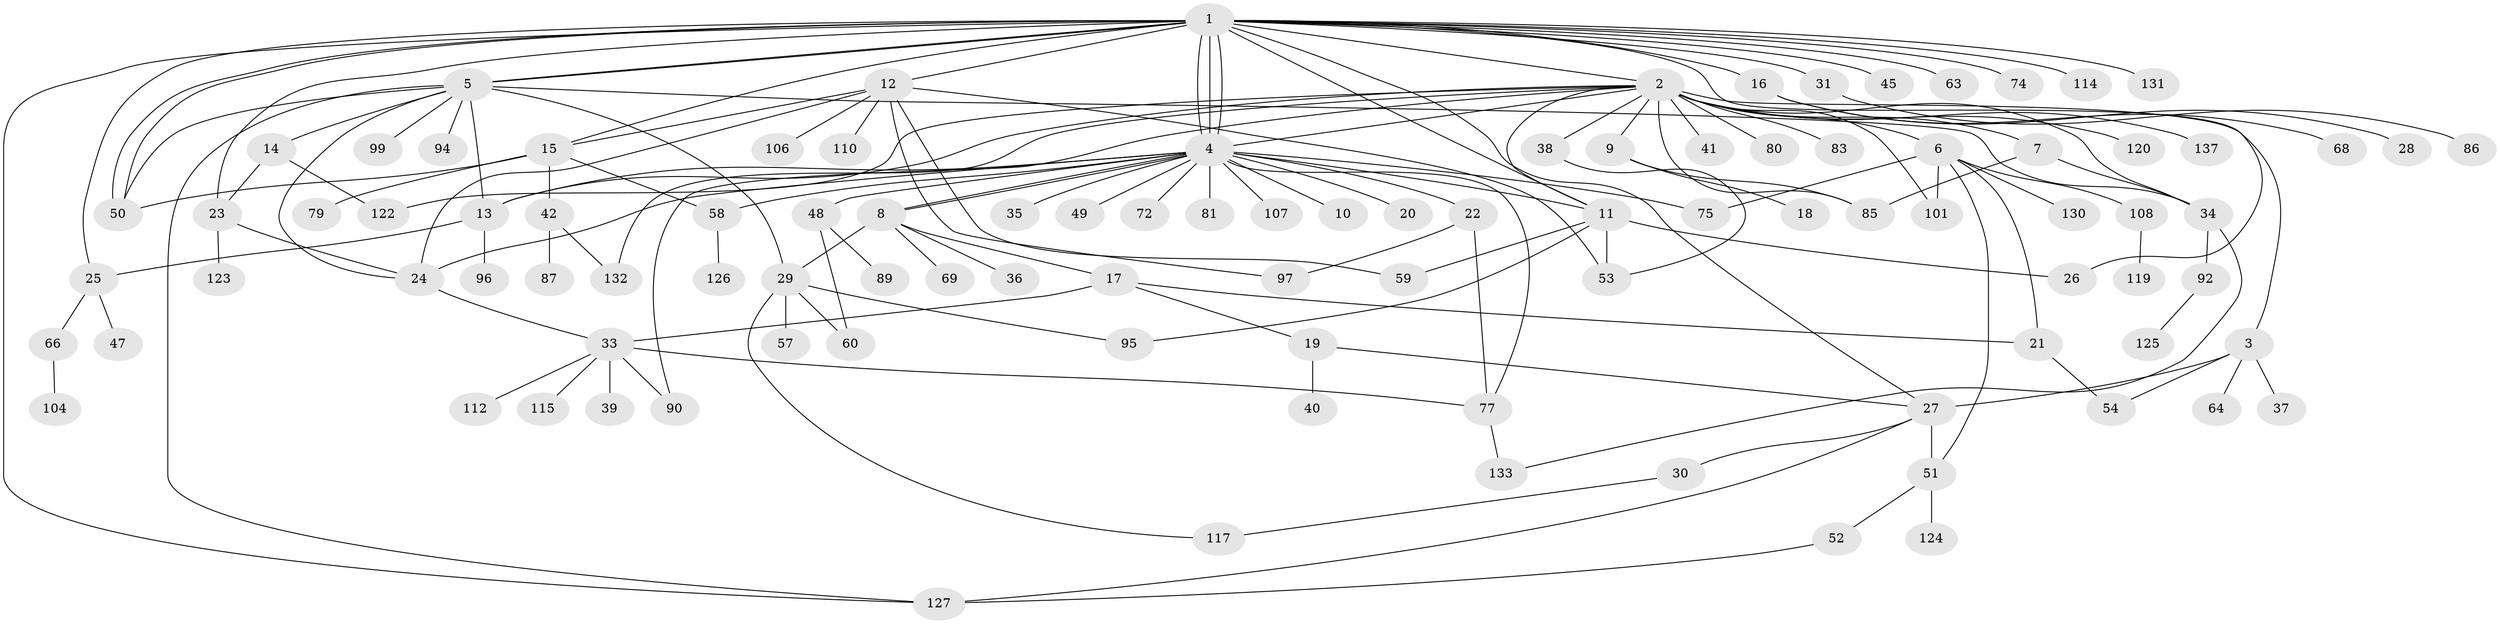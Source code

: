 // Generated by graph-tools (version 1.1) at 2025/23/03/03/25 07:23:49]
// undirected, 101 vertices, 149 edges
graph export_dot {
graph [start="1"]
  node [color=gray90,style=filled];
  1 [super="+136"];
  2 [super="+98"];
  3 [super="+55"];
  4 [super="+43"];
  5 [super="+65"];
  6 [super="+134"];
  7;
  8;
  9 [super="+118"];
  10;
  11 [super="+93"];
  12 [super="+91"];
  13 [super="+70"];
  14;
  15 [super="+76"];
  16;
  17 [super="+102"];
  18;
  19 [super="+44"];
  20;
  21 [super="+128"];
  22 [super="+100"];
  23 [super="+111"];
  24 [super="+78"];
  25 [super="+105"];
  26 [super="+61"];
  27;
  28 [super="+32"];
  29 [super="+113"];
  30;
  31 [super="+62"];
  33 [super="+46"];
  34;
  35;
  36;
  37;
  38;
  39;
  40;
  41;
  42 [super="+67"];
  45;
  47;
  48 [super="+109"];
  49;
  50 [super="+71"];
  51;
  52 [super="+56"];
  53;
  54 [super="+116"];
  57;
  58 [super="+73"];
  59 [super="+103"];
  60 [super="+84"];
  63 [super="+88"];
  64;
  66;
  68;
  69;
  72;
  74;
  75;
  77 [super="+82"];
  79;
  80;
  81;
  83;
  85 [super="+121"];
  86;
  87;
  89;
  90;
  92;
  94;
  95;
  96;
  97;
  99;
  101;
  104;
  106;
  107;
  108;
  110;
  112;
  114;
  115;
  117;
  119;
  120;
  122 [super="+129"];
  123;
  124;
  125;
  126;
  127;
  130;
  131;
  132;
  133 [super="+135"];
  137;
  1 -- 2;
  1 -- 4 [weight=2];
  1 -- 4;
  1 -- 4;
  1 -- 5 [weight=2];
  1 -- 5;
  1 -- 12;
  1 -- 15;
  1 -- 16;
  1 -- 23;
  1 -- 26;
  1 -- 27;
  1 -- 31;
  1 -- 45;
  1 -- 50;
  1 -- 50;
  1 -- 63;
  1 -- 74;
  1 -- 114;
  1 -- 127;
  1 -- 131;
  1 -- 11;
  1 -- 25;
  2 -- 3;
  2 -- 4;
  2 -- 6;
  2 -- 7;
  2 -- 9;
  2 -- 11;
  2 -- 13;
  2 -- 34;
  2 -- 38;
  2 -- 41;
  2 -- 80;
  2 -- 83;
  2 -- 101;
  2 -- 120;
  2 -- 122;
  2 -- 132;
  2 -- 137;
  2 -- 90;
  2 -- 85;
  3 -- 37;
  3 -- 64;
  3 -- 27;
  3 -- 54;
  4 -- 8;
  4 -- 8;
  4 -- 10;
  4 -- 11;
  4 -- 20;
  4 -- 22;
  4 -- 24;
  4 -- 35;
  4 -- 48;
  4 -- 49;
  4 -- 72;
  4 -- 75;
  4 -- 81;
  4 -- 107;
  4 -- 58;
  4 -- 77;
  4 -- 13;
  5 -- 14;
  5 -- 34;
  5 -- 50;
  5 -- 94;
  5 -- 99;
  5 -- 24;
  5 -- 29;
  5 -- 127;
  5 -- 13;
  6 -- 51;
  6 -- 75;
  6 -- 101;
  6 -- 108;
  6 -- 130;
  6 -- 21;
  7 -- 34;
  7 -- 85;
  8 -- 17;
  8 -- 29;
  8 -- 36;
  8 -- 69;
  9 -- 18;
  9 -- 85;
  11 -- 53;
  11 -- 59;
  11 -- 95;
  11 -- 26;
  12 -- 53;
  12 -- 97;
  12 -- 106;
  12 -- 110;
  12 -- 24;
  12 -- 59;
  12 -- 15;
  13 -- 25;
  13 -- 96;
  14 -- 122;
  14 -- 23;
  15 -- 42;
  15 -- 50 [weight=2];
  15 -- 58;
  15 -- 79;
  16 -- 28;
  16 -- 68;
  17 -- 19;
  17 -- 21;
  17 -- 33;
  19 -- 40;
  19 -- 27;
  21 -- 54;
  22 -- 77;
  22 -- 97;
  23 -- 24;
  23 -- 123;
  24 -- 33;
  25 -- 47;
  25 -- 66;
  27 -- 30;
  27 -- 51;
  27 -- 127;
  29 -- 57;
  29 -- 60;
  29 -- 95;
  29 -- 117;
  30 -- 117;
  31 -- 86;
  33 -- 39;
  33 -- 90;
  33 -- 112;
  33 -- 115;
  33 -- 77;
  34 -- 92;
  34 -- 133;
  38 -- 53;
  42 -- 87;
  42 -- 132;
  48 -- 60;
  48 -- 89;
  51 -- 52;
  51 -- 124;
  52 -- 127;
  58 -- 126;
  66 -- 104;
  77 -- 133;
  92 -- 125;
  108 -- 119;
}
